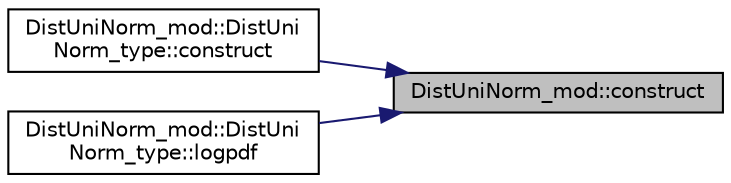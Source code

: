digraph "DistUniNorm_mod::construct"
{
 // LATEX_PDF_SIZE
  edge [fontname="Helvetica",fontsize="10",labelfontname="Helvetica",labelfontsize="10"];
  node [fontname="Helvetica",fontsize="10",shape=record];
  rankdir="RL";
  Node1 [label="DistUniNorm_mod::construct",height=0.2,width=0.4,color="black", fillcolor="grey75", style="filled", fontcolor="black",tooltip="Generate an object of type DistUniNorm_type containing the properties and methods for a Normal distri..."];
  Node1 -> Node2 [dir="back",color="midnightblue",fontsize="10",style="solid",fontname="Helvetica"];
  Node2 [label="DistUniNorm_mod::DistUni\lNorm_type::construct",height=0.2,width=0.4,color="black", fillcolor="white", style="filled",URL="$structDistUniNorm__mod_1_1DistUniNorm__type.html#a9b53b3333495537e95b1004e6b90b614",tooltip="Generate an object of type DistUniNorm_type containing the properties and methods for a Normal distri..."];
  Node1 -> Node3 [dir="back",color="midnightblue",fontsize="10",style="solid",fontname="Helvetica"];
  Node3 [label="DistUniNorm_mod::DistUni\lNorm_type::logpdf",height=0.2,width=0.4,color="black", fillcolor="white", style="filled",URL="$structDistUniNorm__mod_1_1DistUniNorm__type.html#a7a71a77e80125d527372f6d4115a99d5",tooltip=" "];
}
